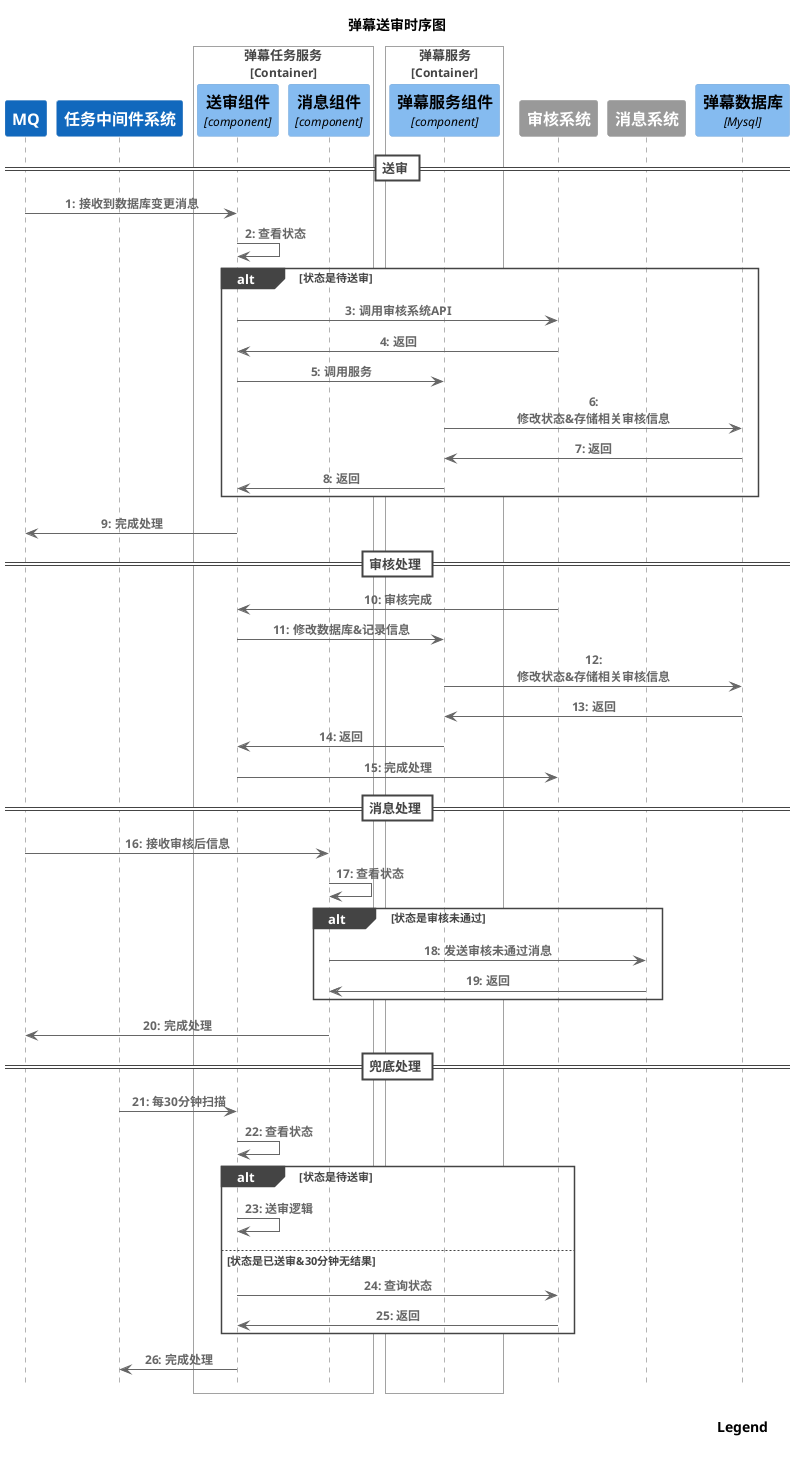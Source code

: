 @startuml
!include <C4/C4_Sequence>
SHOW_INDEX()
SHOW_LEGEND()

title 弹幕送审时序图
System(rocketmq,"MQ")
System(job,"任务中间件系统")
Container_Boundary(barrageJobService, "弹幕任务服务")
    Component(auditComponent, "送审组件", "component", "弹幕送审")
    Component(messageComponent, "消息组件", "component", "消息组件")
Boundary_End()

Container_Boundary(barrageService, "弹幕服务")
    Component(barrageComponent, "弹幕服务组件", "component", "弹幕服务组件")
Boundary_End()

System_Ext(auditSystem,"审核系统")
System_Ext(messageSystem,"消息系统")
ComponentDb(db, "弹幕数据库", "Mysql")

== 送审 ==
Rel(rocketmq, auditComponent, "接收到数据库变更消息")
Rel(auditComponent, auditComponent, "查看状态")
alt 状态是待送审
 Rel(auditComponent, auditSystem, "调用审核系统API")
 Rel(auditSystem, auditComponent, "返回")
 Rel(auditComponent,barrageComponent , "调用服务")
 Rel(barrageComponent,db , "修改状态&存储相关审核信息")
 Rel(db,barrageComponent , "返回")
 Rel(barrageComponent,auditComponent , "返回")
end
Rel(auditComponent,rocketmq , "完成处理")

== 审核处理 ==
Rel(auditSystem, auditComponent, "审核完成")
Rel(auditComponent, barrageComponent, "修改数据库&记录信息")
Rel(barrageComponent,db , "修改状态&存储相关审核信息")
Rel(db,barrageComponent , "返回")
Rel(barrageComponent,auditComponent , "返回")
Rel(auditComponent,auditSystem , "完成处理")


== 消息处理 ==
Rel(rocketmq, messageComponent, "接收审核后信息")
Rel(messageComponent, messageComponent, "查看状态")
alt 状态是审核未通过
 Rel(messageComponent, messageSystem, "发送审核未通过消息")
 Rel(messageSystem, messageComponent, "返回")
end
Rel(messageComponent,rocketmq , "完成处理")


== 兜底处理 ==
Rel(job, auditComponent, "每30分钟扫描")
Rel(auditComponent, auditComponent, "查看状态")
alt 状态是待送审
 Rel(auditComponent, auditComponent, "送审逻辑")
else 状态是已送审&30分钟无结果
 Rel(auditComponent, auditSystem, "查询状态")
 Rel(auditSystem, auditComponent, "返回")
end
Rel(auditComponent,job , "完成处理")


@enduml